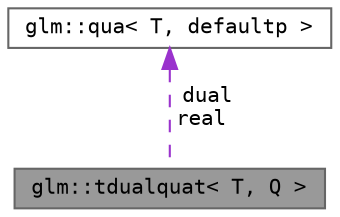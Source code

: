 digraph "glm::tdualquat&lt; T, Q &gt;"
{
 // LATEX_PDF_SIZE
  bgcolor="transparent";
  edge [fontname=Terminal,fontsize=10,labelfontname=Helvetica,labelfontsize=10];
  node [fontname=Terminal,fontsize=10,shape=box,height=0.2,width=0.4];
  Node1 [label="glm::tdualquat\< T, Q \>",height=0.2,width=0.4,color="gray40", fillcolor="grey60", style="filled", fontcolor="black",tooltip=" "];
  Node2 -> Node1 [dir="back",color="darkorchid3",style="dashed",label=" dual\nreal" ];
  Node2 [label="glm::qua\< T, defaultp \>",height=0.2,width=0.4,color="gray40", fillcolor="white", style="filled",URL="$structglm_1_1qua.html",tooltip=" "];
}
